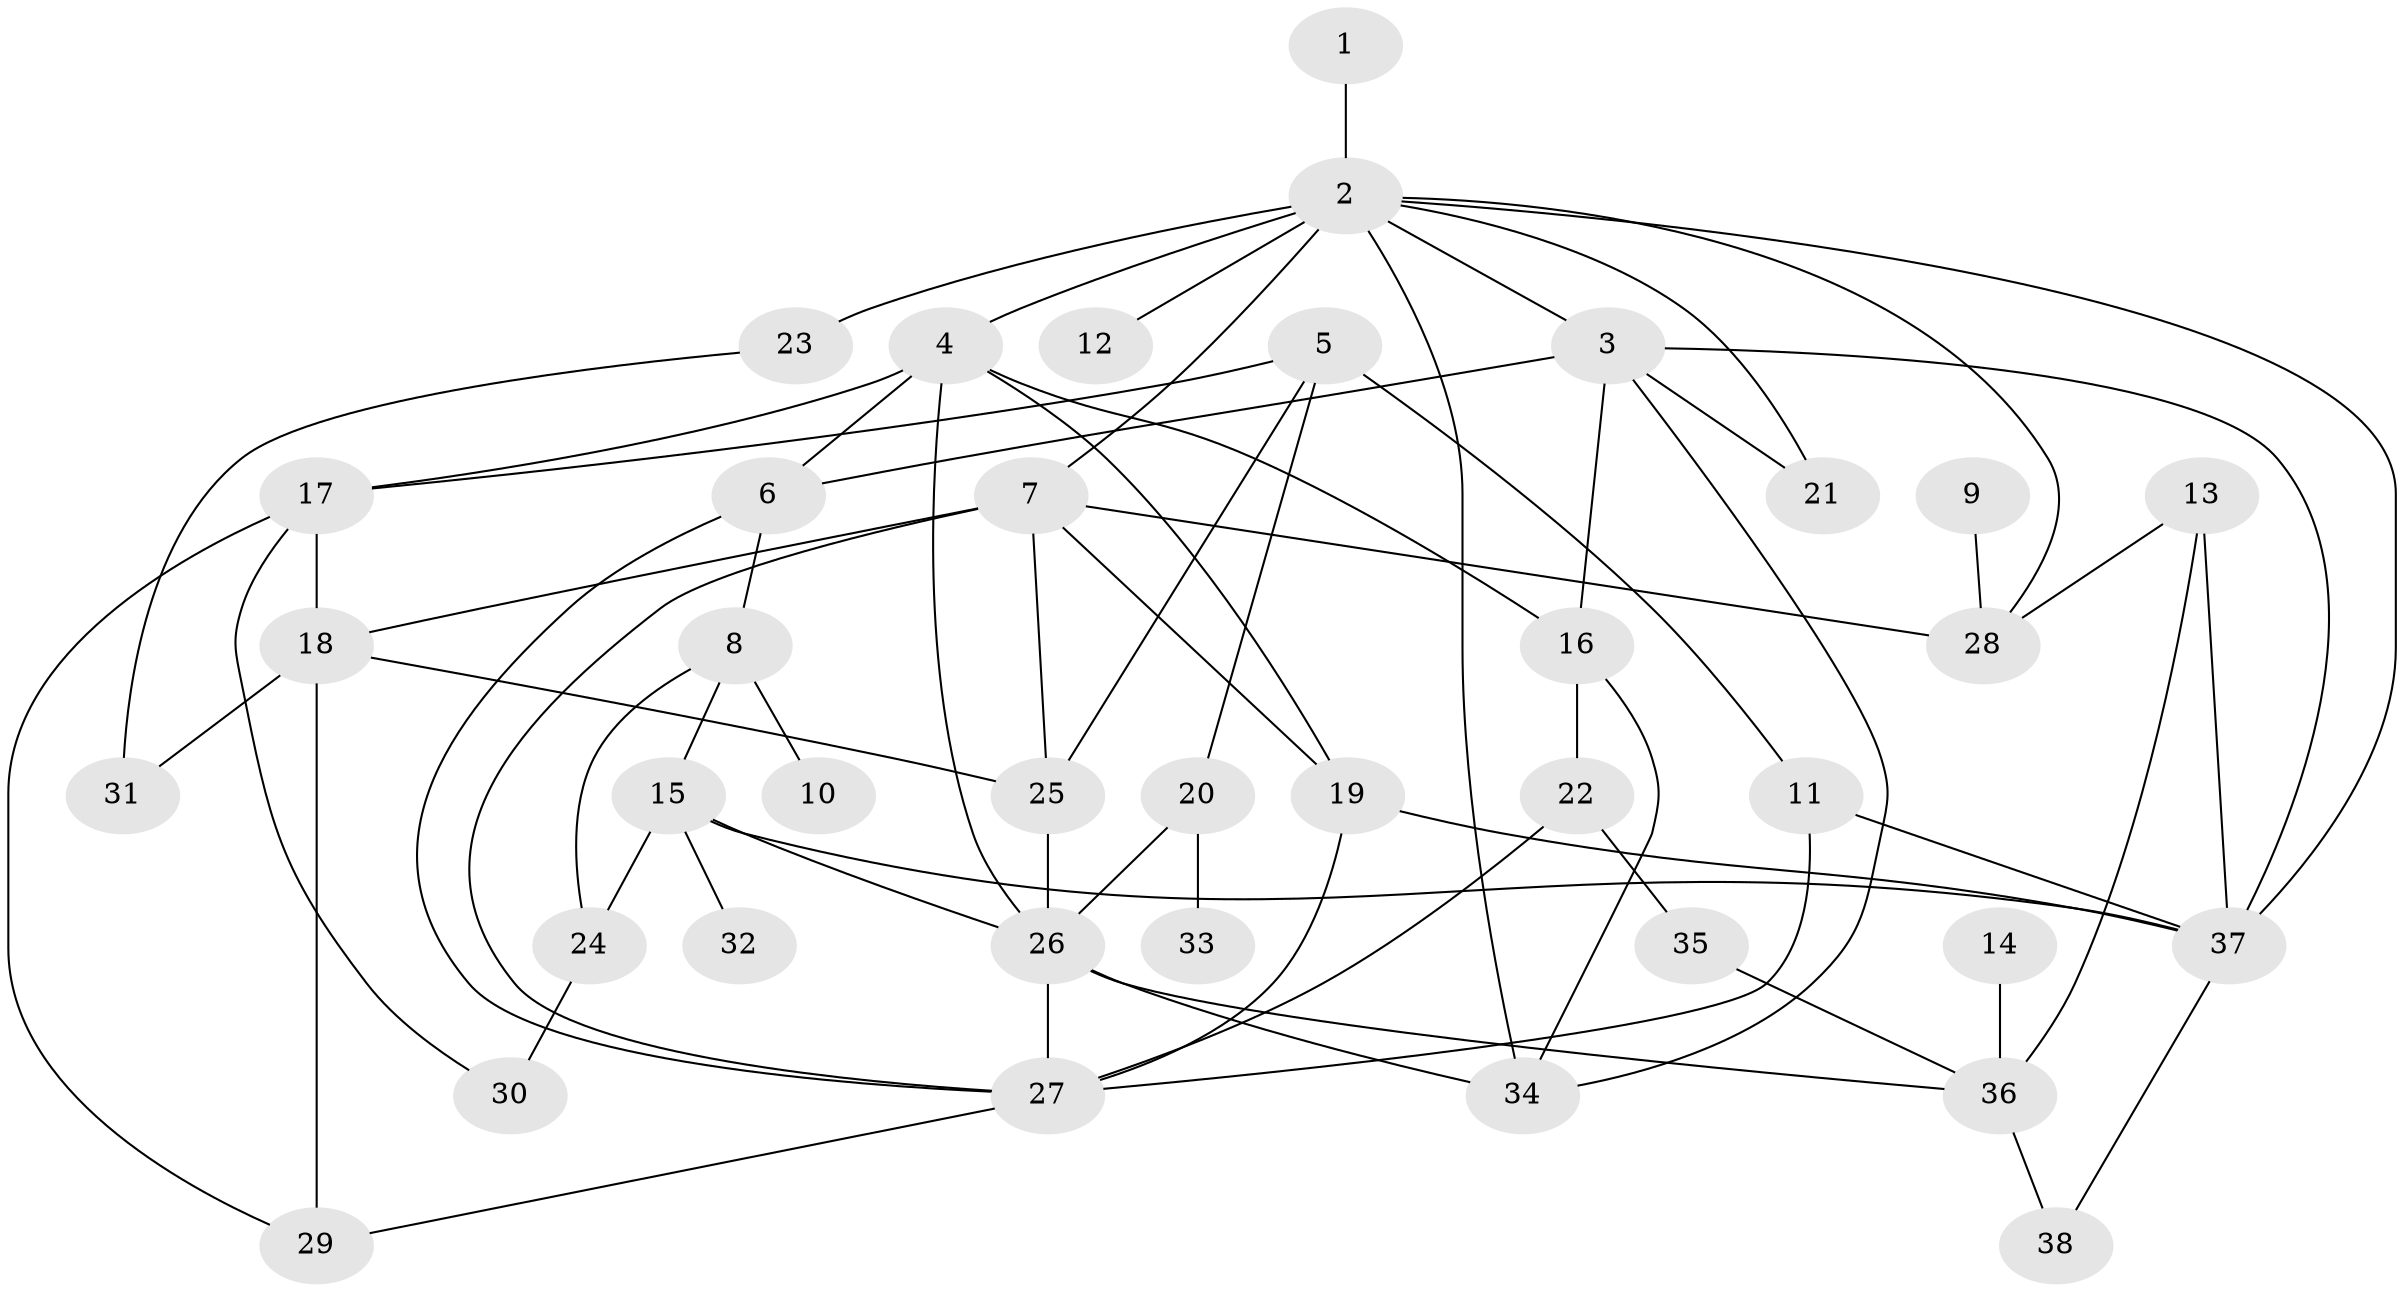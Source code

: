 // original degree distribution, {8: 0.013157894736842105, 5: 0.06578947368421052, 3: 0.2631578947368421, 6: 0.02631578947368421, 4: 0.17105263157894737, 1: 0.17105263157894737, 2: 0.2631578947368421, 7: 0.013157894736842105, 9: 0.013157894736842105}
// Generated by graph-tools (version 1.1) at 2025/48/03/06/25 01:48:57]
// undirected, 38 vertices, 69 edges
graph export_dot {
graph [start="1"]
  node [color=gray90,style=filled];
  1;
  2;
  3;
  4;
  5;
  6;
  7;
  8;
  9;
  10;
  11;
  12;
  13;
  14;
  15;
  16;
  17;
  18;
  19;
  20;
  21;
  22;
  23;
  24;
  25;
  26;
  27;
  28;
  29;
  30;
  31;
  32;
  33;
  34;
  35;
  36;
  37;
  38;
  1 -- 2 [weight=1.0];
  2 -- 3 [weight=1.0];
  2 -- 4 [weight=1.0];
  2 -- 7 [weight=1.0];
  2 -- 12 [weight=1.0];
  2 -- 21 [weight=1.0];
  2 -- 23 [weight=2.0];
  2 -- 28 [weight=1.0];
  2 -- 34 [weight=1.0];
  2 -- 37 [weight=1.0];
  3 -- 6 [weight=1.0];
  3 -- 16 [weight=1.0];
  3 -- 21 [weight=1.0];
  3 -- 34 [weight=1.0];
  3 -- 37 [weight=1.0];
  4 -- 6 [weight=1.0];
  4 -- 16 [weight=1.0];
  4 -- 17 [weight=1.0];
  4 -- 19 [weight=1.0];
  4 -- 26 [weight=1.0];
  5 -- 11 [weight=1.0];
  5 -- 17 [weight=1.0];
  5 -- 20 [weight=1.0];
  5 -- 25 [weight=1.0];
  6 -- 8 [weight=1.0];
  6 -- 27 [weight=1.0];
  7 -- 18 [weight=1.0];
  7 -- 19 [weight=1.0];
  7 -- 25 [weight=1.0];
  7 -- 27 [weight=1.0];
  7 -- 28 [weight=1.0];
  8 -- 10 [weight=1.0];
  8 -- 15 [weight=1.0];
  8 -- 24 [weight=1.0];
  9 -- 28 [weight=1.0];
  11 -- 27 [weight=1.0];
  11 -- 37 [weight=1.0];
  13 -- 28 [weight=1.0];
  13 -- 36 [weight=1.0];
  13 -- 37 [weight=1.0];
  14 -- 36 [weight=1.0];
  15 -- 24 [weight=1.0];
  15 -- 26 [weight=1.0];
  15 -- 32 [weight=1.0];
  15 -- 37 [weight=2.0];
  16 -- 22 [weight=1.0];
  16 -- 34 [weight=1.0];
  17 -- 18 [weight=1.0];
  17 -- 29 [weight=1.0];
  17 -- 30 [weight=1.0];
  18 -- 25 [weight=1.0];
  18 -- 29 [weight=1.0];
  18 -- 31 [weight=1.0];
  19 -- 27 [weight=1.0];
  19 -- 37 [weight=2.0];
  20 -- 26 [weight=2.0];
  20 -- 33 [weight=1.0];
  22 -- 27 [weight=1.0];
  22 -- 35 [weight=1.0];
  23 -- 31 [weight=1.0];
  24 -- 30 [weight=1.0];
  25 -- 26 [weight=1.0];
  26 -- 27 [weight=1.0];
  26 -- 34 [weight=1.0];
  26 -- 36 [weight=1.0];
  27 -- 29 [weight=1.0];
  35 -- 36 [weight=1.0];
  36 -- 38 [weight=1.0];
  37 -- 38 [weight=1.0];
}
